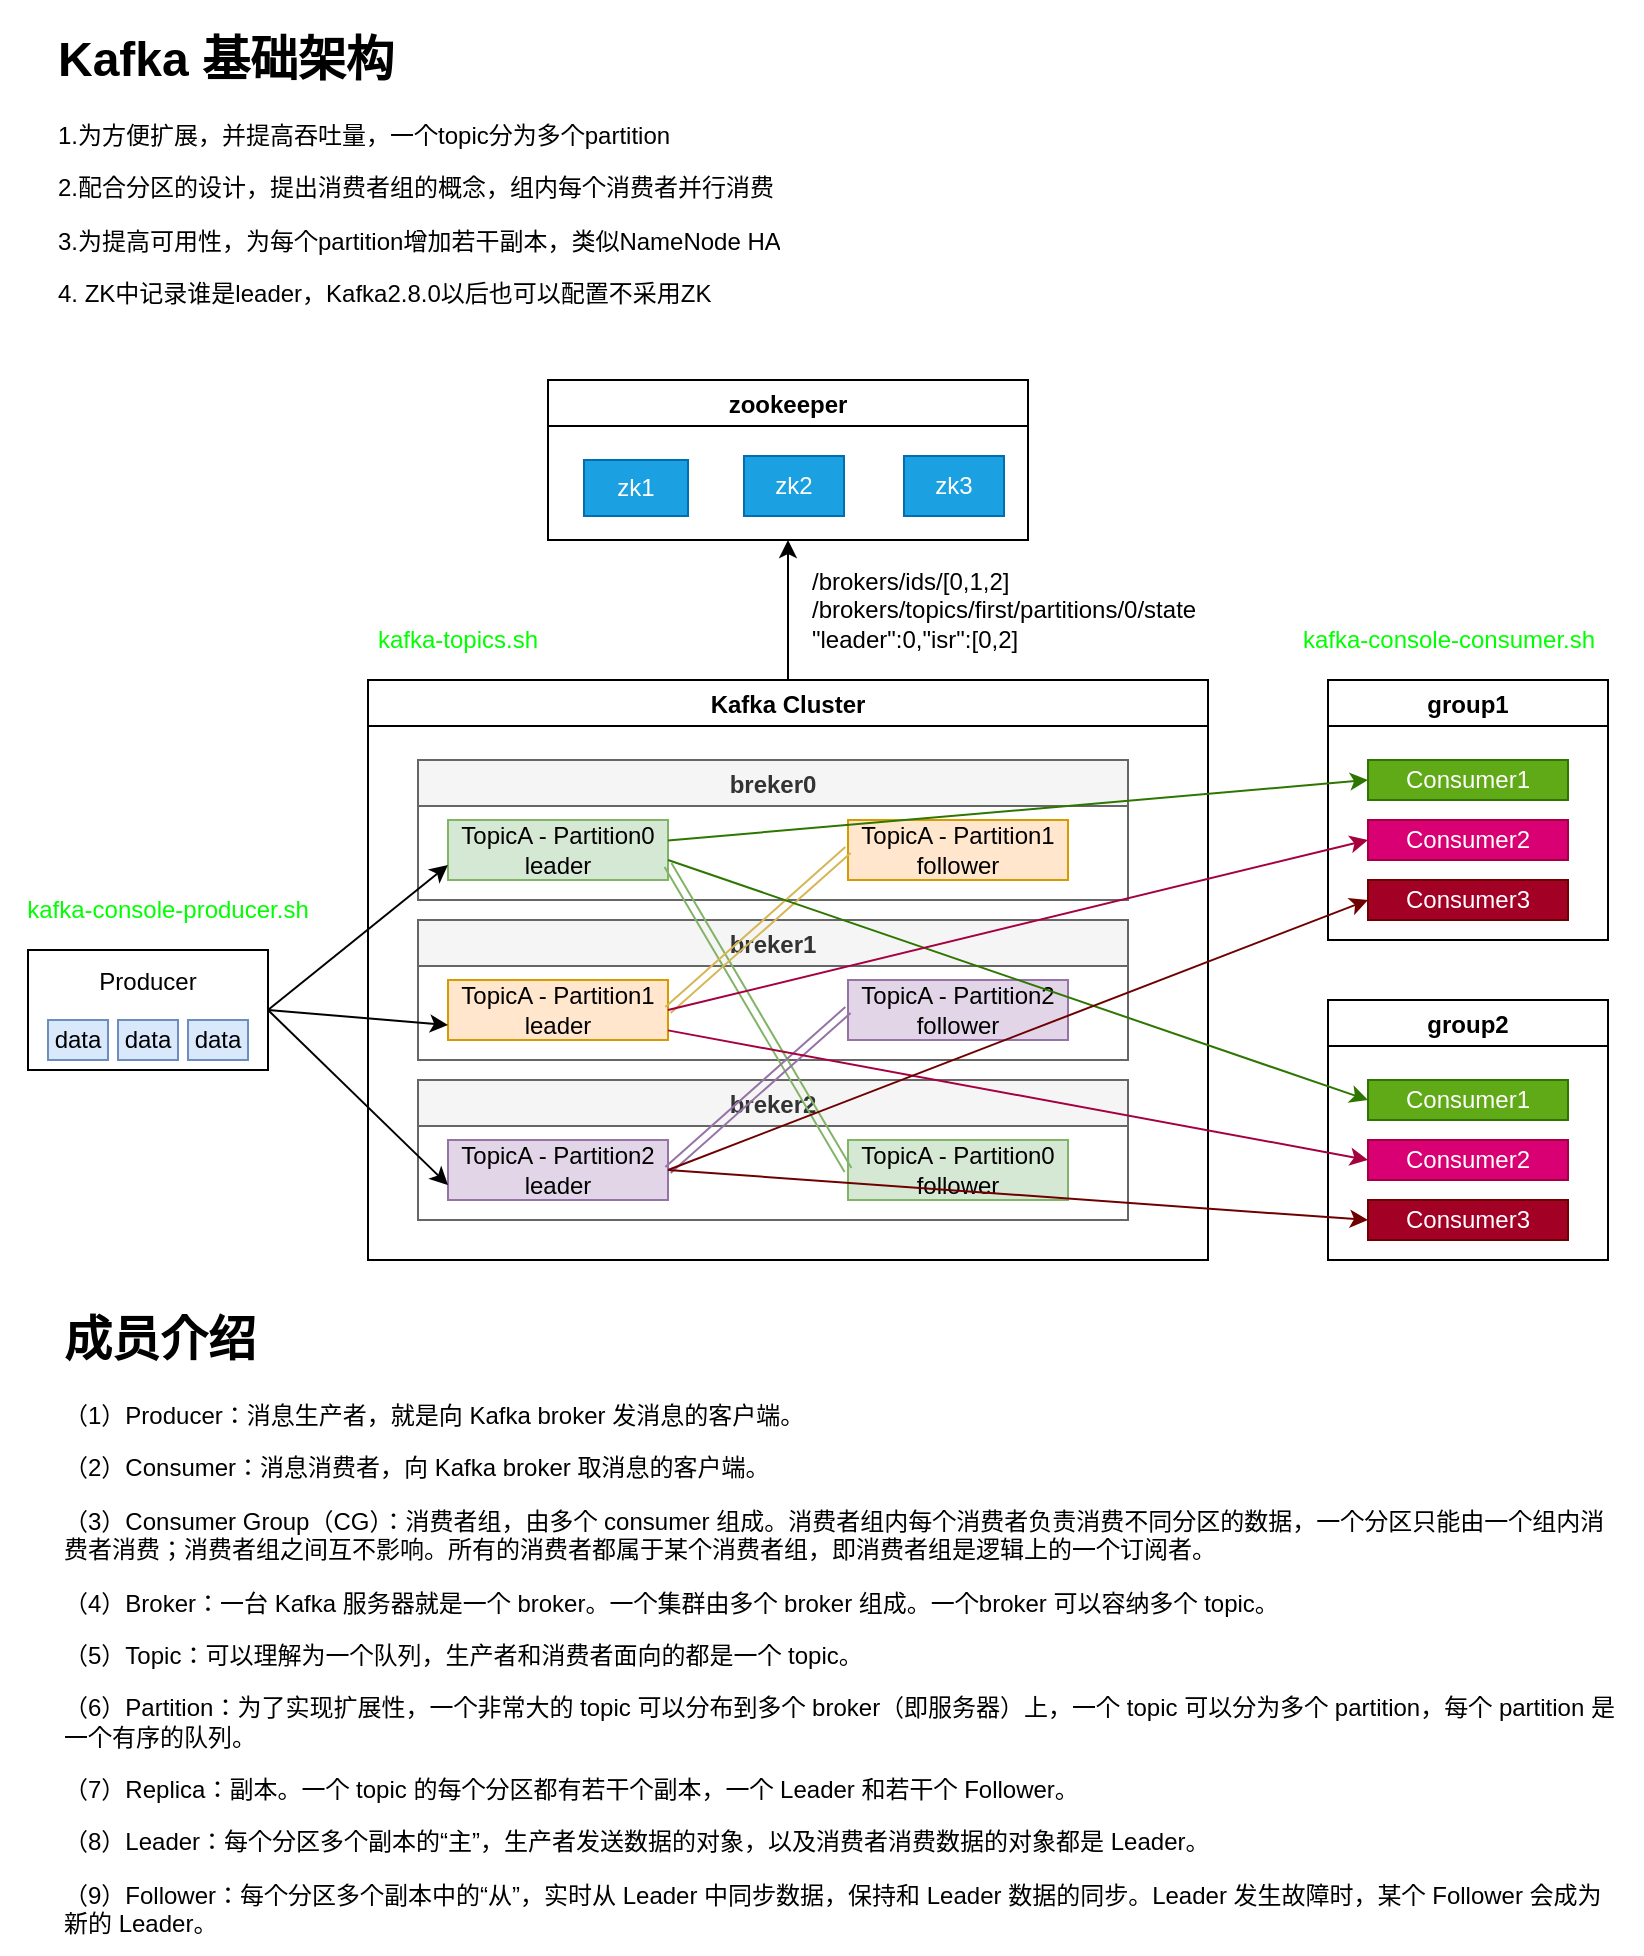 <mxfile version="18.1.3" type="github" pages="5">
  <diagram id="YVaQByqGfkareMAY_nM6" name="kafka基础架构">
    <mxGraphModel dx="1022" dy="468" grid="1" gridSize="10" guides="1" tooltips="1" connect="1" arrows="1" fold="1" page="1" pageScale="1" pageWidth="827" pageHeight="1169" math="0" shadow="0">
      <root>
        <mxCell id="0" />
        <mxCell id="1" parent="0" />
        <mxCell id="eSXZG_brT0zHeE_Tpon9-62" value="" style="rounded=0;orthogonalLoop=1;jettySize=auto;html=1;elbow=vertical;exitX=0.5;exitY=0;exitDx=0;exitDy=0;entryX=0.5;entryY=1;entryDx=0;entryDy=0;" parent="1" source="eSXZG_brT0zHeE_Tpon9-1" target="eSXZG_brT0zHeE_Tpon9-53" edge="1">
          <mxGeometry relative="1" as="geometry" />
        </mxCell>
        <mxCell id="eSXZG_brT0zHeE_Tpon9-1" value="Kafka Cluster" style="swimlane;" parent="1" vertex="1">
          <mxGeometry x="180" y="340" width="420" height="290" as="geometry">
            <mxRectangle x="220" y="90" width="110" height="23" as="alternateBounds" />
          </mxGeometry>
        </mxCell>
        <mxCell id="eSXZG_brT0zHeE_Tpon9-2" value="breker0" style="swimlane;fillColor=#f5f5f5;fontColor=#333333;strokeColor=#666666;" parent="eSXZG_brT0zHeE_Tpon9-1" vertex="1">
          <mxGeometry x="25" y="40" width="355" height="70" as="geometry" />
        </mxCell>
        <mxCell id="eSXZG_brT0zHeE_Tpon9-4" value="TopicA - Partition0&lt;br&gt;leader" style="rounded=0;whiteSpace=wrap;html=1;fillColor=#d5e8d4;strokeColor=#82b366;" parent="eSXZG_brT0zHeE_Tpon9-2" vertex="1">
          <mxGeometry x="15" y="30" width="110" height="30" as="geometry" />
        </mxCell>
        <mxCell id="eSXZG_brT0zHeE_Tpon9-5" value="TopicA - Partition1&lt;br&gt;follower" style="rounded=0;whiteSpace=wrap;html=1;fillColor=#ffe6cc;strokeColor=#d79b00;" parent="eSXZG_brT0zHeE_Tpon9-2" vertex="1">
          <mxGeometry x="215" y="30" width="110" height="30" as="geometry" />
        </mxCell>
        <mxCell id="eSXZG_brT0zHeE_Tpon9-6" value="breker1" style="swimlane;fillColor=#f5f5f5;fontColor=#333333;strokeColor=#666666;" parent="eSXZG_brT0zHeE_Tpon9-1" vertex="1">
          <mxGeometry x="25" y="120" width="355" height="70" as="geometry" />
        </mxCell>
        <mxCell id="eSXZG_brT0zHeE_Tpon9-7" value="TopicA - Partition1&lt;br&gt;leader" style="rounded=0;whiteSpace=wrap;html=1;fillColor=#ffe6cc;strokeColor=#d79b00;" parent="eSXZG_brT0zHeE_Tpon9-6" vertex="1">
          <mxGeometry x="15" y="30" width="110" height="30" as="geometry" />
        </mxCell>
        <mxCell id="eSXZG_brT0zHeE_Tpon9-8" value="TopicA - Partition2&lt;br&gt;follower" style="rounded=0;whiteSpace=wrap;html=1;fillColor=#e1d5e7;strokeColor=#9673a6;" parent="eSXZG_brT0zHeE_Tpon9-6" vertex="1">
          <mxGeometry x="215" y="30" width="110" height="30" as="geometry" />
        </mxCell>
        <mxCell id="eSXZG_brT0zHeE_Tpon9-9" value="breker2" style="swimlane;startSize=23;fillColor=#f5f5f5;fontColor=#333333;strokeColor=#666666;" parent="eSXZG_brT0zHeE_Tpon9-1" vertex="1">
          <mxGeometry x="25" y="200" width="355" height="70" as="geometry" />
        </mxCell>
        <mxCell id="eSXZG_brT0zHeE_Tpon9-10" value="TopicA - Partition2&lt;br&gt;leader" style="rounded=0;whiteSpace=wrap;html=1;fillColor=#e1d5e7;strokeColor=#9673a6;" parent="eSXZG_brT0zHeE_Tpon9-9" vertex="1">
          <mxGeometry x="15" y="30" width="110" height="30" as="geometry" />
        </mxCell>
        <mxCell id="eSXZG_brT0zHeE_Tpon9-11" value="TopicA - Partition0&lt;br&gt;follower" style="rounded=0;whiteSpace=wrap;html=1;fillColor=#d5e8d4;strokeColor=#82b366;" parent="eSXZG_brT0zHeE_Tpon9-9" vertex="1">
          <mxGeometry x="215" y="30" width="110" height="30" as="geometry" />
        </mxCell>
        <mxCell id="eSXZG_brT0zHeE_Tpon9-14" value="" style="endArrow=classic;html=1;rounded=0;exitX=1;exitY=0.75;exitDx=0;exitDy=0;entryX=0;entryY=0.5;entryDx=0;entryDy=0;fillColor=#d5e8d4;strokeColor=#82b366;shape=link;" parent="eSXZG_brT0zHeE_Tpon9-1" source="eSXZG_brT0zHeE_Tpon9-4" target="eSXZG_brT0zHeE_Tpon9-11" edge="1">
          <mxGeometry width="50" height="50" relative="1" as="geometry">
            <mxPoint x="160" y="160" as="sourcePoint" />
            <mxPoint x="210" y="110" as="targetPoint" />
          </mxGeometry>
        </mxCell>
        <mxCell id="eSXZG_brT0zHeE_Tpon9-16" value="" style="endArrow=classic;html=1;rounded=0;entryX=0;entryY=0.5;entryDx=0;entryDy=0;exitX=1;exitY=0.5;exitDx=0;exitDy=0;fillColor=#fff2cc;strokeColor=#d6b656;shape=link;" parent="eSXZG_brT0zHeE_Tpon9-1" source="eSXZG_brT0zHeE_Tpon9-7" target="eSXZG_brT0zHeE_Tpon9-5" edge="1">
          <mxGeometry width="50" height="50" relative="1" as="geometry">
            <mxPoint x="-100" y="230" as="sourcePoint" />
            <mxPoint x="-50" y="180" as="targetPoint" />
          </mxGeometry>
        </mxCell>
        <mxCell id="eSXZG_brT0zHeE_Tpon9-17" value="" style="endArrow=classic;html=1;rounded=0;exitX=1;exitY=0.5;exitDx=0;exitDy=0;entryX=0;entryY=0.5;entryDx=0;entryDy=0;fillColor=#e1d5e7;strokeColor=#9673a6;shape=link;" parent="eSXZG_brT0zHeE_Tpon9-1" source="eSXZG_brT0zHeE_Tpon9-10" target="eSXZG_brT0zHeE_Tpon9-8" edge="1">
          <mxGeometry width="50" height="50" relative="1" as="geometry">
            <mxPoint x="-80" y="270" as="sourcePoint" />
            <mxPoint x="-30" y="220" as="targetPoint" />
          </mxGeometry>
        </mxCell>
        <mxCell id="eSXZG_brT0zHeE_Tpon9-18" value="Producer&lt;br&gt;&lt;br&gt;&lt;br&gt;" style="rounded=0;whiteSpace=wrap;html=1;align=center;" parent="1" vertex="1">
          <mxGeometry x="10" y="475" width="120" height="60" as="geometry" />
        </mxCell>
        <mxCell id="eSXZG_brT0zHeE_Tpon9-19" value="data" style="rounded=0;whiteSpace=wrap;html=1;fillColor=#dae8fc;strokeColor=#6c8ebf;" parent="1" vertex="1">
          <mxGeometry x="20" y="510" width="30" height="20" as="geometry" />
        </mxCell>
        <mxCell id="eSXZG_brT0zHeE_Tpon9-20" value="data" style="rounded=0;whiteSpace=wrap;html=1;fillColor=#dae8fc;strokeColor=#6c8ebf;" parent="1" vertex="1">
          <mxGeometry x="55" y="510" width="30" height="20" as="geometry" />
        </mxCell>
        <mxCell id="eSXZG_brT0zHeE_Tpon9-21" value="data" style="rounded=0;whiteSpace=wrap;html=1;fillColor=#dae8fc;strokeColor=#6c8ebf;" parent="1" vertex="1">
          <mxGeometry x="90" y="510" width="30" height="20" as="geometry" />
        </mxCell>
        <mxCell id="eSXZG_brT0zHeE_Tpon9-22" value="" style="endArrow=classic;html=1;rounded=0;entryX=0;entryY=0.75;entryDx=0;entryDy=0;exitX=1;exitY=0.5;exitDx=0;exitDy=0;" parent="1" source="eSXZG_brT0zHeE_Tpon9-18" target="eSXZG_brT0zHeE_Tpon9-4" edge="1">
          <mxGeometry width="50" height="50" relative="1" as="geometry">
            <mxPoint x="50" y="660" as="sourcePoint" />
            <mxPoint x="100" y="610" as="targetPoint" />
          </mxGeometry>
        </mxCell>
        <mxCell id="eSXZG_brT0zHeE_Tpon9-23" value="" style="endArrow=classic;html=1;rounded=0;entryX=0;entryY=0.75;entryDx=0;entryDy=0;exitX=1;exitY=0.5;exitDx=0;exitDy=0;" parent="1" source="eSXZG_brT0zHeE_Tpon9-18" target="eSXZG_brT0zHeE_Tpon9-7" edge="1">
          <mxGeometry width="50" height="50" relative="1" as="geometry">
            <mxPoint y="680" as="sourcePoint" />
            <mxPoint x="50" y="630" as="targetPoint" />
          </mxGeometry>
        </mxCell>
        <mxCell id="eSXZG_brT0zHeE_Tpon9-24" value="" style="endArrow=classic;html=1;rounded=0;entryX=0;entryY=0.75;entryDx=0;entryDy=0;exitX=1;exitY=0.5;exitDx=0;exitDy=0;" parent="1" source="eSXZG_brT0zHeE_Tpon9-18" target="eSXZG_brT0zHeE_Tpon9-10" edge="1">
          <mxGeometry width="50" height="50" relative="1" as="geometry">
            <mxPoint x="130" y="550" as="sourcePoint" />
            <mxPoint x="80" y="610" as="targetPoint" />
          </mxGeometry>
        </mxCell>
        <mxCell id="eSXZG_brT0zHeE_Tpon9-30" value="group1" style="swimlane;fillColor=#FFFFFF;" parent="1" vertex="1">
          <mxGeometry x="660" y="340" width="140" height="130" as="geometry" />
        </mxCell>
        <mxCell id="eSXZG_brT0zHeE_Tpon9-31" value="Consumer1" style="rounded=0;whiteSpace=wrap;html=1;fillColor=#60a917;fontColor=#ffffff;strokeColor=#2D7600;" parent="eSXZG_brT0zHeE_Tpon9-30" vertex="1">
          <mxGeometry x="20" y="40" width="100" height="20" as="geometry" />
        </mxCell>
        <mxCell id="eSXZG_brT0zHeE_Tpon9-32" value="Consumer2" style="rounded=0;whiteSpace=wrap;html=1;fillColor=#d80073;fontColor=#ffffff;strokeColor=#A50040;" parent="eSXZG_brT0zHeE_Tpon9-30" vertex="1">
          <mxGeometry x="20" y="70" width="100" height="20" as="geometry" />
        </mxCell>
        <mxCell id="eSXZG_brT0zHeE_Tpon9-33" value="Consumer3" style="rounded=0;whiteSpace=wrap;html=1;fillColor=#a20025;fontColor=#ffffff;strokeColor=#6F0000;" parent="eSXZG_brT0zHeE_Tpon9-30" vertex="1">
          <mxGeometry x="20" y="100" width="100" height="20" as="geometry" />
        </mxCell>
        <mxCell id="eSXZG_brT0zHeE_Tpon9-38" value="group2" style="swimlane;fillColor=#FFFFFF;" parent="1" vertex="1">
          <mxGeometry x="660" y="500" width="140" height="130" as="geometry" />
        </mxCell>
        <mxCell id="eSXZG_brT0zHeE_Tpon9-39" value="Consumer1" style="rounded=0;whiteSpace=wrap;html=1;fillColor=#60a917;fontColor=#ffffff;strokeColor=#2D7600;" parent="eSXZG_brT0zHeE_Tpon9-38" vertex="1">
          <mxGeometry x="20" y="40" width="100" height="20" as="geometry" />
        </mxCell>
        <mxCell id="eSXZG_brT0zHeE_Tpon9-40" value="Consumer2" style="rounded=0;whiteSpace=wrap;html=1;fillColor=#d80073;fontColor=#ffffff;strokeColor=#A50040;" parent="eSXZG_brT0zHeE_Tpon9-38" vertex="1">
          <mxGeometry x="20" y="70" width="100" height="20" as="geometry" />
        </mxCell>
        <mxCell id="eSXZG_brT0zHeE_Tpon9-41" value="Consumer3" style="rounded=0;whiteSpace=wrap;html=1;fillColor=#a20025;fontColor=#ffffff;strokeColor=#6F0000;" parent="eSXZG_brT0zHeE_Tpon9-38" vertex="1">
          <mxGeometry x="20" y="100" width="100" height="20" as="geometry" />
        </mxCell>
        <mxCell id="eSXZG_brT0zHeE_Tpon9-49" value="" style="endArrow=classic;html=1;rounded=0;exitX=1;exitY=0.5;exitDx=0;exitDy=0;fillColor=#a20025;strokeColor=#6F0000;" parent="eSXZG_brT0zHeE_Tpon9-38" source="eSXZG_brT0zHeE_Tpon9-10" edge="1">
          <mxGeometry width="50" height="50" relative="1" as="geometry">
            <mxPoint x="-30" y="160" as="sourcePoint" />
            <mxPoint x="20" y="110" as="targetPoint" />
          </mxGeometry>
        </mxCell>
        <mxCell id="eSXZG_brT0zHeE_Tpon9-42" value="" style="edgeStyle=none;rounded=0;orthogonalLoop=1;jettySize=auto;html=1;entryX=0;entryY=0.5;entryDx=0;entryDy=0;fillColor=#60a917;strokeColor=#2D7600;" parent="1" source="eSXZG_brT0zHeE_Tpon9-4" target="eSXZG_brT0zHeE_Tpon9-31" edge="1">
          <mxGeometry relative="1" as="geometry" />
        </mxCell>
        <mxCell id="eSXZG_brT0zHeE_Tpon9-43" value="" style="edgeStyle=none;rounded=0;orthogonalLoop=1;jettySize=auto;html=1;entryX=0;entryY=0.5;entryDx=0;entryDy=0;fillColor=#60a917;strokeColor=#2D7600;" parent="1" target="eSXZG_brT0zHeE_Tpon9-39" edge="1">
          <mxGeometry relative="1" as="geometry">
            <mxPoint x="330" y="430" as="sourcePoint" />
          </mxGeometry>
        </mxCell>
        <mxCell id="eSXZG_brT0zHeE_Tpon9-46" value="" style="edgeStyle=none;rounded=0;orthogonalLoop=1;jettySize=auto;html=1;entryX=0;entryY=0.5;entryDx=0;entryDy=0;fillColor=#d80073;strokeColor=#A50040;" parent="1" target="eSXZG_brT0zHeE_Tpon9-32" edge="1">
          <mxGeometry relative="1" as="geometry">
            <mxPoint x="330" y="505" as="sourcePoint" />
          </mxGeometry>
        </mxCell>
        <mxCell id="eSXZG_brT0zHeE_Tpon9-47" value="" style="edgeStyle=none;rounded=0;orthogonalLoop=1;jettySize=auto;html=1;entryX=0;entryY=0.5;entryDx=0;entryDy=0;fillColor=#d80073;strokeColor=#A50040;" parent="1" source="eSXZG_brT0zHeE_Tpon9-7" target="eSXZG_brT0zHeE_Tpon9-40" edge="1">
          <mxGeometry relative="1" as="geometry" />
        </mxCell>
        <mxCell id="eSXZG_brT0zHeE_Tpon9-48" value="" style="edgeStyle=none;rounded=0;orthogonalLoop=1;jettySize=auto;html=1;entryX=0;entryY=0.5;entryDx=0;entryDy=0;exitX=1;exitY=0.5;exitDx=0;exitDy=0;fillColor=#a20025;strokeColor=#6F0000;" parent="1" source="eSXZG_brT0zHeE_Tpon9-10" target="eSXZG_brT0zHeE_Tpon9-33" edge="1">
          <mxGeometry relative="1" as="geometry" />
        </mxCell>
        <mxCell id="eSXZG_brT0zHeE_Tpon9-53" value="zookeeper" style="swimlane;fillColor=#FFFFFF;" parent="1" vertex="1">
          <mxGeometry x="270" y="190" width="240" height="80" as="geometry" />
        </mxCell>
        <mxCell id="eSXZG_brT0zHeE_Tpon9-54" value="zk1" style="rounded=0;whiteSpace=wrap;html=1;fillColor=#1ba1e2;fontColor=#ffffff;strokeColor=#006EAF;" parent="eSXZG_brT0zHeE_Tpon9-53" vertex="1">
          <mxGeometry x="18" y="40" width="52" height="28" as="geometry" />
        </mxCell>
        <mxCell id="eSXZG_brT0zHeE_Tpon9-59" value="zk2" style="rounded=0;whiteSpace=wrap;html=1;fillColor=#1ba1e2;fontColor=#ffffff;strokeColor=#006EAF;" parent="eSXZG_brT0zHeE_Tpon9-53" vertex="1">
          <mxGeometry x="98" y="38" width="50" height="30" as="geometry" />
        </mxCell>
        <mxCell id="eSXZG_brT0zHeE_Tpon9-60" value="zk3" style="rounded=0;whiteSpace=wrap;html=1;fillColor=#1ba1e2;fontColor=#ffffff;strokeColor=#006EAF;" parent="eSXZG_brT0zHeE_Tpon9-53" vertex="1">
          <mxGeometry x="178" y="38" width="50" height="30" as="geometry" />
        </mxCell>
        <mxCell id="eSXZG_brT0zHeE_Tpon9-63" value="/brokers/ids/[0,1,2]&lt;br&gt;/brokers/topics/first/partitions/0/state&lt;br&gt;&quot;leader&quot;:0,&quot;isr&quot;:[0,2]&amp;nbsp;" style="text;html=1;strokeColor=none;fillColor=none;align=left;verticalAlign=middle;whiteSpace=wrap;rounded=0;shadow=1;" parent="1" vertex="1">
          <mxGeometry x="400" y="290" width="60" height="30" as="geometry" />
        </mxCell>
        <mxCell id="eSXZG_brT0zHeE_Tpon9-64" value="&lt;h1&gt;Kafka 基础架构&lt;/h1&gt;&lt;p&gt;1.为方便扩展，并提高吞吐量，一个topic分为多个partition&lt;/p&gt;&lt;p&gt;2.配合分区的设计，提出消费者组的概念，组内每个消费者并行消费&lt;/p&gt;&lt;p&gt;3.为提高可用性，为每个partition增加若干副本，类似NameNode HA&lt;/p&gt;&lt;p&gt;4. ZK中记录谁是leader，Kafka2.8.0以后也可以配置不采用ZK&lt;/p&gt;" style="text;html=1;strokeColor=none;fillColor=none;spacing=5;spacingTop=-20;whiteSpace=wrap;overflow=hidden;rounded=0;shadow=1;" parent="1" vertex="1">
          <mxGeometry x="20" y="10" width="490" height="150" as="geometry" />
        </mxCell>
        <mxCell id="eSXZG_brT0zHeE_Tpon9-65" value="&lt;h1&gt;成员介绍&lt;/h1&gt;&lt;p&gt;（1）Producer：消息生产者，就是向 Kafka broker 发消息的客户端。&lt;/p&gt;&lt;p&gt;（2）Consumer：消息消费者，向 Kafka broker 取消息的客户端。&lt;/p&gt;&lt;p&gt;（3）Consumer Group（CG）：消费者组，由多个 consumer 组成。消费者组内每个消费者负责消费不同分区的数据，一个分区只能由一个组内消费者消费；消费者组之间互不影响。所有的消费者都属于某个消费者组，即消费者组是逻辑上的一个订阅者。&lt;/p&gt;&lt;p&gt;（4）Broker：一台 Kafka 服务器就是一个 broker。一个集群由多个 broker 组成。一个broker 可以容纳多个 topic。&lt;/p&gt;&lt;p&gt;（5）Topic：可以理解为一个队列，生产者和消费者面向的都是一个 topic。&lt;/p&gt;&lt;p&gt;（6）Partition：为了实现扩展性，一个非常大的 topic 可以分布到多个 broker（即服务器）上，一个 topic 可以分为多个 partition，每个 partition 是一个有序的队列。&lt;/p&gt;&lt;p&gt;（7）Replica：副本。一个 topic 的每个分区都有若干个副本，一个 Leader 和若干个 Follower。&lt;/p&gt;&lt;p&gt;（8）Leader：每个分区多个副本的“主”，生产者发送数据的对象，以及消费者消费数据的对象都是 Leader。&lt;/p&gt;&lt;p&gt;（9）Follower：每个分区多个副本中的“从”，实时从 Leader 中同步数据，保持和 Leader 数据的同步。Leader 发生故障时，某个 Follower 会成为新的 Leader。&lt;/p&gt;" style="text;html=1;strokeColor=none;fillColor=none;spacing=5;spacingTop=-20;whiteSpace=wrap;overflow=hidden;rounded=0;shadow=1;" parent="1" vertex="1">
          <mxGeometry x="23" y="650" width="788" height="320" as="geometry" />
        </mxCell>
        <mxCell id="eSXZG_brT0zHeE_Tpon9-68" value="&lt;font color=&quot;#00ff00&quot;&gt;kafka-console-producer.sh&lt;/font&gt;" style="text;html=1;strokeColor=none;fillColor=none;align=center;verticalAlign=middle;whiteSpace=wrap;rounded=0;shadow=1;" parent="1" vertex="1">
          <mxGeometry y="450" width="160" height="10" as="geometry" />
        </mxCell>
        <mxCell id="eSXZG_brT0zHeE_Tpon9-69" value="kafka-topics.sh" style="text;html=1;strokeColor=none;fillColor=none;align=center;verticalAlign=middle;whiteSpace=wrap;rounded=0;shadow=1;fontColor=#00FF00;" parent="1" vertex="1">
          <mxGeometry x="170" y="310" width="110" height="20" as="geometry" />
        </mxCell>
        <mxCell id="eSXZG_brT0zHeE_Tpon9-70" value="kafka-console-consumer.sh" style="text;html=1;align=center;verticalAlign=middle;resizable=0;points=[];autosize=1;strokeColor=none;fillColor=none;fontColor=#00FF00;" parent="1" vertex="1">
          <mxGeometry x="640" y="310" width="160" height="20" as="geometry" />
        </mxCell>
      </root>
    </mxGraphModel>
  </diagram>
  <diagram id="df3xZz75t7QaS7L6ZFp4" name="kafka生产者发送消息流程">
    <mxGraphModel dx="782" dy="468" grid="1" gridSize="10" guides="1" tooltips="1" connect="1" arrows="1" fold="1" page="1" pageScale="1" pageWidth="827" pageHeight="1169" math="0" shadow="0">
      <root>
        <mxCell id="0" />
        <mxCell id="1" parent="0" />
        <mxCell id="qqlyd_sDcNi6fESpQ9cy-36" value="" style="rounded=1;whiteSpace=wrap;html=1;shadow=0;dashed=1;" parent="1" vertex="1">
          <mxGeometry x="610" y="140" width="250" height="370" as="geometry" />
        </mxCell>
        <mxCell id="qqlyd_sDcNi6fESpQ9cy-2" value="" style="rounded=1;whiteSpace=wrap;html=1;shadow=0;dashed=1;" parent="1" vertex="1">
          <mxGeometry x="120" y="150" width="170" height="360" as="geometry" />
        </mxCell>
        <mxCell id="qqlyd_sDcNi6fESpQ9cy-12" value="&lt;p style=&quot;line-height: 0;&quot;&gt;&lt;br&gt;&lt;span style=&quot;color: rgb(0, 0, 0); font-family: Helvetica; font-size: 12px; font-style: normal; font-variant-ligatures: normal; font-variant-caps: normal; font-weight: 400; letter-spacing: normal; orphans: 2; text-align: center; text-indent: 0px; text-transform: none; widows: 2; word-spacing: 0px; -webkit-text-stroke-width: 0px; background-color: rgb(248, 249, 250); text-decoration-thickness: initial; text-decoration-style: initial; text-decoration-color: initial; float: none; display: inline !important;&quot;&gt;send(ProducerRecord)&lt;/span&gt;&lt;br&gt;&lt;br&gt;&lt;/p&gt;" style="edgeStyle=none;rounded=0;orthogonalLoop=1;jettySize=auto;html=1;elbow=vertical;entryX=0.5;entryY=0;entryDx=0;entryDy=0;" parent="1" source="qqlyd_sDcNi6fESpQ9cy-4" target="qqlyd_sDcNi6fESpQ9cy-9" edge="1">
          <mxGeometry relative="1" as="geometry" />
        </mxCell>
        <mxCell id="qqlyd_sDcNi6fESpQ9cy-4" value="Producer" style="rounded=0;whiteSpace=wrap;html=1;shadow=0;fillColor=#dae8fc;gradientColor=#7ea6e0;strokeColor=#6c8ebf;" parent="1" vertex="1">
          <mxGeometry x="145" y="200" width="125" height="40" as="geometry" />
        </mxCell>
        <mxCell id="qqlyd_sDcNi6fESpQ9cy-5" value="&lt;font color=&quot;#000000&quot;&gt;main线程&lt;/font&gt;" style="text;html=1;align=center;verticalAlign=middle;resizable=0;points=[];autosize=1;strokeColor=none;fillColor=none;" parent="1" vertex="1">
          <mxGeometry x="172.5" y="170" width="70" height="20" as="geometry" />
        </mxCell>
        <mxCell id="qqlyd_sDcNi6fESpQ9cy-13" value="" style="edgeStyle=none;rounded=0;orthogonalLoop=1;jettySize=auto;html=1;elbow=vertical;entryX=0.5;entryY=0;entryDx=0;entryDy=0;" parent="1" source="qqlyd_sDcNi6fESpQ9cy-9" target="qqlyd_sDcNi6fESpQ9cy-10" edge="1">
          <mxGeometry relative="1" as="geometry" />
        </mxCell>
        <mxCell id="qqlyd_sDcNi6fESpQ9cy-9" value="Interceptors&lt;br/&gt;拦截器" style="rounded=0;whiteSpace=wrap;html=1;shadow=0;fillColor=#dae8fc;gradientColor=#7ea6e0;strokeColor=#6c8ebf;" parent="1" vertex="1">
          <mxGeometry x="145" y="290" width="125" height="40" as="geometry" />
        </mxCell>
        <mxCell id="qqlyd_sDcNi6fESpQ9cy-14" value="" style="edgeStyle=none;rounded=0;orthogonalLoop=1;jettySize=auto;html=1;elbow=vertical;" parent="1" source="qqlyd_sDcNi6fESpQ9cy-10" target="qqlyd_sDcNi6fESpQ9cy-11" edge="1">
          <mxGeometry relative="1" as="geometry" />
        </mxCell>
        <mxCell id="qqlyd_sDcNi6fESpQ9cy-10" value="Serializer&lt;br/&gt;序列化器" style="rounded=0;whiteSpace=wrap;html=1;shadow=0;fillColor=#dae8fc;gradientColor=#7ea6e0;strokeColor=#6c8ebf;" parent="1" vertex="1">
          <mxGeometry x="145" y="360" width="125" height="40" as="geometry" />
        </mxCell>
        <mxCell id="qqlyd_sDcNi6fESpQ9cy-11" value="Partitioner&lt;br/&gt;分区器" style="rounded=0;whiteSpace=wrap;html=1;shadow=0;fillColor=#dae8fc;gradientColor=#7ea6e0;strokeColor=#6c8ebf;" parent="1" vertex="1">
          <mxGeometry x="145" y="430" width="125" height="40" as="geometry" />
        </mxCell>
        <mxCell id="AyJzPBdYYBOKj8tQYdqn-1" value="" style="edgeStyle=orthogonalEdgeStyle;rounded=0;orthogonalLoop=1;jettySize=auto;html=1;entryX=0;entryY=0.5;entryDx=0;entryDy=0;exitX=1.007;exitY=0.313;exitDx=0;exitDy=0;exitPerimeter=0;fillColor=#0050ef;strokeColor=#001DBC;" edge="1" parent="1" source="qqlyd_sDcNi6fESpQ9cy-17" target="qqlyd_sDcNi6fESpQ9cy-37">
          <mxGeometry relative="1" as="geometry">
            <Array as="points">
              <mxPoint x="620" y="263" />
              <mxPoint x="620" y="179" />
            </Array>
          </mxGeometry>
        </mxCell>
        <mxCell id="qqlyd_sDcNi6fESpQ9cy-17" value="" style="rounded=1;whiteSpace=wrap;html=1;shadow=0;dashed=1;fillColor=#eeeeee;strokeColor=#36393d;" parent="1" vertex="1">
          <mxGeometry x="360" y="150" width="200" height="360" as="geometry" />
        </mxCell>
        <mxCell id="qqlyd_sDcNi6fESpQ9cy-18" value="DQuene" style="shape=cylinder3;whiteSpace=wrap;html=1;boundedLbl=1;backgroundOutline=1;size=15;shadow=0;direction=north;align=left;fillColor=#ffcd28;gradientColor=#ffa500;strokeColor=#d79b00;" parent="1" vertex="1">
          <mxGeometry x="400" y="240" width="120" height="50" as="geometry" />
        </mxCell>
        <mxCell id="qqlyd_sDcNi6fESpQ9cy-19" value="DQuene" style="shape=cylinder3;whiteSpace=wrap;html=1;boundedLbl=1;backgroundOutline=1;size=15;shadow=0;direction=north;align=left;fillColor=#ffcd28;gradientColor=#ffa500;strokeColor=#d79b00;" parent="1" vertex="1">
          <mxGeometry x="400" y="330" width="120" height="50" as="geometry" />
        </mxCell>
        <mxCell id="qqlyd_sDcNi6fESpQ9cy-20" value="DQuene" style="shape=cylinder3;whiteSpace=wrap;html=1;boundedLbl=1;backgroundOutline=1;size=15;shadow=0;direction=north;align=left;fillColor=#ffcd28;gradientColor=#ffa500;strokeColor=#d79b00;" parent="1" vertex="1">
          <mxGeometry x="400" y="410" width="120" height="50" as="geometry" />
        </mxCell>
        <mxCell id="qqlyd_sDcNi6fESpQ9cy-21" value="data" style="rounded=0;whiteSpace=wrap;html=1;shadow=0;dashed=1;fillColor=#fff2cc;gradientColor=#ffd966;strokeColor=#d6b656;" parent="1" vertex="1">
          <mxGeometry x="250" y="70" width="30" height="40" as="geometry" />
        </mxCell>
        <mxCell id="qqlyd_sDcNi6fESpQ9cy-22" value="data" style="rounded=0;whiteSpace=wrap;html=1;shadow=0;dashed=1;fillColor=#fff2cc;gradientColor=#ffd966;strokeColor=#d6b656;" parent="1" vertex="1">
          <mxGeometry x="130" y="70" width="30" height="40" as="geometry" />
        </mxCell>
        <mxCell id="qqlyd_sDcNi6fESpQ9cy-23" value="data" style="rounded=0;whiteSpace=wrap;html=1;shadow=0;dashed=1;fillColor=#fff2cc;gradientColor=#ffd966;strokeColor=#d6b656;" parent="1" vertex="1">
          <mxGeometry x="172.5" y="70" width="30" height="40" as="geometry" />
        </mxCell>
        <mxCell id="qqlyd_sDcNi6fESpQ9cy-24" value="data" style="rounded=0;whiteSpace=wrap;html=1;shadow=0;dashed=1;fillColor=#fff2cc;gradientColor=#ffd966;strokeColor=#d6b656;" parent="1" vertex="1">
          <mxGeometry x="212.5" y="70" width="30" height="40" as="geometry" />
        </mxCell>
        <mxCell id="qqlyd_sDcNi6fESpQ9cy-25" style="edgeStyle=none;rounded=0;orthogonalLoop=1;jettySize=auto;html=1;exitX=0;exitY=0.25;exitDx=0;exitDy=0;elbow=vertical;fillColor=#fff2cc;gradientColor=#ffd966;strokeColor=#d6b656;" parent="1" source="qqlyd_sDcNi6fESpQ9cy-23" target="qqlyd_sDcNi6fESpQ9cy-23" edge="1">
          <mxGeometry relative="1" as="geometry" />
        </mxCell>
        <mxCell id="qqlyd_sDcNi6fESpQ9cy-26" value="data" style="rounded=0;whiteSpace=wrap;html=1;shadow=0;fillColor=#fff2cc;gradientColor=#ffd966;strokeColor=#d6b656;" parent="1" vertex="1">
          <mxGeometry x="480" y="335" width="30" height="40" as="geometry" />
        </mxCell>
        <mxCell id="qqlyd_sDcNi6fESpQ9cy-27" value="data" style="rounded=0;whiteSpace=wrap;html=1;shadow=0;fillColor=#fff2cc;gradientColor=#ffd966;strokeColor=#d6b656;" parent="1" vertex="1">
          <mxGeometry x="480" y="245" width="30" height="40" as="geometry" />
        </mxCell>
        <mxCell id="qqlyd_sDcNi6fESpQ9cy-28" value="data" style="rounded=0;whiteSpace=wrap;html=1;shadow=0;fillColor=#fff2cc;gradientColor=#ffd966;strokeColor=#d6b656;" parent="1" vertex="1">
          <mxGeometry x="480" y="415" width="30" height="40" as="geometry" />
        </mxCell>
        <mxCell id="qqlyd_sDcNi6fESpQ9cy-29" value="RecordAccumulator&lt;br/&gt;（默认32m）" style="text;html=1;align=center;verticalAlign=middle;resizable=0;points=[];autosize=1;strokeColor=none;fillColor=none;" parent="1" vertex="1">
          <mxGeometry x="400" y="160" width="120" height="30" as="geometry" />
        </mxCell>
        <mxCell id="qqlyd_sDcNi6fESpQ9cy-30" value="ProducerBatch&lt;br/&gt;（默认16k）&lt;br/&gt;" style="text;html=1;align=center;verticalAlign=middle;resizable=0;points=[];autosize=1;strokeColor=none;fillColor=none;" parent="1" vertex="1">
          <mxGeometry x="414" y="200" width="90" height="30" as="geometry" />
        </mxCell>
        <mxCell id="qqlyd_sDcNi6fESpQ9cy-31" value="" style="edgeStyle=none;rounded=0;orthogonalLoop=1;jettySize=auto;html=1;elbow=vertical;exitX=1;exitY=0.5;exitDx=0;exitDy=0;entryX=0.5;entryY=0;entryDx=0;entryDy=0;entryPerimeter=0;" parent="1" source="qqlyd_sDcNi6fESpQ9cy-11" target="qqlyd_sDcNi6fESpQ9cy-18" edge="1">
          <mxGeometry relative="1" as="geometry" />
        </mxCell>
        <mxCell id="qqlyd_sDcNi6fESpQ9cy-32" value="" style="endArrow=classic;html=1;rounded=0;elbow=vertical;exitX=1;exitY=0.5;exitDx=0;exitDy=0;entryX=0.5;entryY=0;entryDx=0;entryDy=0;entryPerimeter=0;" parent="1" source="qqlyd_sDcNi6fESpQ9cy-11" target="qqlyd_sDcNi6fESpQ9cy-19" edge="1">
          <mxGeometry width="50" height="50" relative="1" as="geometry">
            <mxPoint x="320" y="540" as="sourcePoint" />
            <mxPoint x="370" y="490" as="targetPoint" />
          </mxGeometry>
        </mxCell>
        <mxCell id="qqlyd_sDcNi6fESpQ9cy-33" value="" style="endArrow=classic;html=1;rounded=0;elbow=vertical;exitX=1;exitY=0.5;exitDx=0;exitDy=0;entryX=0.5;entryY=0;entryDx=0;entryDy=0;entryPerimeter=0;" parent="1" source="qqlyd_sDcNi6fESpQ9cy-11" target="qqlyd_sDcNi6fESpQ9cy-20" edge="1">
          <mxGeometry width="50" height="50" relative="1" as="geometry">
            <mxPoint x="360" y="480" as="sourcePoint" />
            <mxPoint x="340" y="460" as="targetPoint" />
          </mxGeometry>
        </mxCell>
        <mxCell id="qqlyd_sDcNi6fESpQ9cy-34" value="外部数据" style="text;html=1;strokeColor=none;fillColor=none;align=center;verticalAlign=middle;whiteSpace=wrap;rounded=0;shadow=0;dashed=1;" parent="1" vertex="1">
          <mxGeometry x="290" y="75" width="60" height="30" as="geometry" />
        </mxCell>
        <mxCell id="qqlyd_sDcNi6fESpQ9cy-35" value="Kafka Producer 生产者" style="text;html=1;align=center;verticalAlign=middle;resizable=0;points=[];autosize=1;strokeColor=none;fillColor=none;" parent="1" vertex="1">
          <mxGeometry x="137.5" y="120" width="140" height="20" as="geometry" />
        </mxCell>
        <mxCell id="AyJzPBdYYBOKj8tQYdqn-2" style="rounded=0;orthogonalLoop=1;jettySize=auto;html=1;entryX=0.5;entryY=0;entryDx=0;entryDy=0;fillColor=#0050ef;strokeColor=#001DBC;exitX=0.5;exitY=1;exitDx=0;exitDy=0;" edge="1" parent="1" source="qqlyd_sDcNi6fESpQ9cy-37" target="qqlyd_sDcNi6fESpQ9cy-40">
          <mxGeometry relative="1" as="geometry">
            <mxPoint x="740" y="220" as="sourcePoint" />
          </mxGeometry>
        </mxCell>
        <mxCell id="AyJzPBdYYBOKj8tQYdqn-7" style="edgeStyle=orthogonalEdgeStyle;rounded=0;orthogonalLoop=1;jettySize=auto;html=1;exitX=0.5;exitY=1;exitDx=0;exitDy=0;entryX=0;entryY=0.5;entryDx=0;entryDy=0;fillColor=#0050ef;strokeColor=#001DBC;" edge="1" parent="1" source="qqlyd_sDcNi6fESpQ9cy-37" target="AyJzPBdYYBOKj8tQYdqn-4">
          <mxGeometry relative="1" as="geometry">
            <Array as="points">
              <mxPoint x="745" y="230" />
              <mxPoint x="630" y="230" />
              <mxPoint x="630" y="473" />
            </Array>
          </mxGeometry>
        </mxCell>
        <mxCell id="qqlyd_sDcNi6fESpQ9cy-37" value="Sender&lt;br/&gt;(读取数据)" style="rounded=1;whiteSpace=wrap;html=1;shadow=0;fillColor=#fa6800;fontColor=#000000;strokeColor=#C73500;" parent="1" vertex="1">
          <mxGeometry x="701" y="165" width="97.5" height="27" as="geometry" />
        </mxCell>
        <mxCell id="qqlyd_sDcNi6fESpQ9cy-38" value="sender线程" style="text;html=1;align=center;verticalAlign=middle;resizable=0;points=[];autosize=1;strokeColor=none;fillColor=none;" parent="1" vertex="1">
          <mxGeometry x="700" y="145" width="80" height="20" as="geometry" />
        </mxCell>
        <mxCell id="AyJzPBdYYBOKj8tQYdqn-17" style="edgeStyle=orthogonalEdgeStyle;rounded=0;orthogonalLoop=1;jettySize=auto;html=1;entryX=0;entryY=0.25;entryDx=0;entryDy=0;fillColor=#fa6800;strokeColor=#C73500;" edge="1" parent="1" target="AyJzPBdYYBOKj8tQYdqn-4">
          <mxGeometry relative="1" as="geometry">
            <mxPoint x="737" y="380" as="sourcePoint" />
            <Array as="points">
              <mxPoint x="737" y="400" />
              <mxPoint x="660" y="400" />
              <mxPoint x="660" y="466" />
            </Array>
          </mxGeometry>
        </mxCell>
        <mxCell id="AyJzPBdYYBOKj8tQYdqn-25" style="edgeStyle=orthogonalEdgeStyle;rounded=0;orthogonalLoop=1;jettySize=auto;html=1;entryX=1.007;entryY=0.522;entryDx=0;entryDy=0;entryPerimeter=0;fillColor=#f0a30a;strokeColor=#BD7000;exitX=0.325;exitY=0.017;exitDx=0;exitDy=0;exitPerimeter=0;" edge="1" parent="1" source="qqlyd_sDcNi6fESpQ9cy-52" target="qqlyd_sDcNi6fESpQ9cy-17">
          <mxGeometry relative="1" as="geometry">
            <mxPoint x="570" y="300" as="sourcePoint" />
            <Array as="points">
              <mxPoint x="650" y="356" />
              <mxPoint x="650" y="338" />
            </Array>
          </mxGeometry>
        </mxCell>
        <mxCell id="AyJzPBdYYBOKj8tQYdqn-26" value="清理" style="edgeLabel;html=1;align=center;verticalAlign=middle;resizable=0;points=[];" vertex="1" connectable="0" parent="AyJzPBdYYBOKj8tQYdqn-25">
          <mxGeometry x="0.431" y="2" relative="1" as="geometry">
            <mxPoint as="offset" />
          </mxGeometry>
        </mxCell>
        <mxCell id="qqlyd_sDcNi6fESpQ9cy-40" value="NetworkClient" style="swimlane;shadow=0;" parent="1" vertex="1">
          <mxGeometry x="650" y="243" width="200" height="137" as="geometry" />
        </mxCell>
        <mxCell id="qqlyd_sDcNi6fESpQ9cy-41" value="Request1" style="rounded=1;whiteSpace=wrap;html=1;shadow=0;" parent="qqlyd_sDcNi6fESpQ9cy-40" vertex="1">
          <mxGeometry x="125" y="33" width="70" height="25" as="geometry" />
        </mxCell>
        <mxCell id="qqlyd_sDcNi6fESpQ9cy-46" value="InFlightRequests，默认每个&lt;br/&gt;broker节点最多缓存5个请求" style="text;html=1;align=center;verticalAlign=middle;resizable=0;points=[];autosize=1;strokeColor=none;fillColor=none;" parent="qqlyd_sDcNi6fESpQ9cy-40" vertex="1">
          <mxGeometry x="15" y="64" width="170" height="30" as="geometry" />
        </mxCell>
        <mxCell id="qqlyd_sDcNi6fESpQ9cy-47" value="" style="shape=waypoint;sketch=0;size=6;pointerEvents=1;points=[];fillColor=none;resizable=0;rotatable=0;perimeter=centerPerimeter;snapToPoint=1;shadow=0;" parent="qqlyd_sDcNi6fESpQ9cy-40" vertex="1">
          <mxGeometry x="15" y="25.5" width="40" height="40" as="geometry" />
        </mxCell>
        <mxCell id="qqlyd_sDcNi6fESpQ9cy-49" value="" style="shape=waypoint;sketch=0;size=6;pointerEvents=1;points=[];fillColor=none;resizable=0;rotatable=0;perimeter=centerPerimeter;snapToPoint=1;shadow=0;" parent="qqlyd_sDcNi6fESpQ9cy-40" vertex="1">
          <mxGeometry x="2" y="25.5" width="40" height="40" as="geometry" />
        </mxCell>
        <mxCell id="qqlyd_sDcNi6fESpQ9cy-48" value="" style="shape=waypoint;sketch=0;size=6;pointerEvents=1;points=[];fillColor=none;resizable=0;rotatable=0;perimeter=centerPerimeter;snapToPoint=1;shadow=0;" parent="qqlyd_sDcNi6fESpQ9cy-40" vertex="1">
          <mxGeometry x="-11" y="25.5" width="40" height="40" as="geometry" />
        </mxCell>
        <mxCell id="qqlyd_sDcNi6fESpQ9cy-50" value="" style="shape=waypoint;sketch=0;size=6;pointerEvents=1;points=[];fillColor=none;resizable=0;rotatable=0;perimeter=centerPerimeter;snapToPoint=1;shadow=0;" parent="qqlyd_sDcNi6fESpQ9cy-40" vertex="1">
          <mxGeometry x="15" y="93" width="40" height="40" as="geometry" />
        </mxCell>
        <mxCell id="qqlyd_sDcNi6fESpQ9cy-51" value="" style="shape=waypoint;sketch=0;size=6;pointerEvents=1;points=[];fillColor=none;resizable=0;rotatable=0;perimeter=centerPerimeter;snapToPoint=1;shadow=0;" parent="qqlyd_sDcNi6fESpQ9cy-40" vertex="1">
          <mxGeometry x="2" y="93" width="40" height="40" as="geometry" />
        </mxCell>
        <mxCell id="qqlyd_sDcNi6fESpQ9cy-52" value="" style="shape=waypoint;sketch=0;size=6;pointerEvents=1;points=[];fillColor=none;resizable=0;rotatable=0;perimeter=centerPerimeter;snapToPoint=1;shadow=0;" parent="qqlyd_sDcNi6fESpQ9cy-40" vertex="1">
          <mxGeometry x="-11" y="93" width="40" height="40" as="geometry" />
        </mxCell>
        <mxCell id="qqlyd_sDcNi6fESpQ9cy-42" value="Request2" style="rounded=1;whiteSpace=wrap;html=1;shadow=0;" parent="1" vertex="1">
          <mxGeometry x="690" y="341" width="70" height="25" as="geometry" />
        </mxCell>
        <mxCell id="qqlyd_sDcNi6fESpQ9cy-43" value="Request2" style="rounded=1;whiteSpace=wrap;html=1;shadow=0;" parent="1" vertex="1">
          <mxGeometry x="690" y="276" width="70" height="25" as="geometry" />
        </mxCell>
        <mxCell id="qqlyd_sDcNi6fESpQ9cy-44" value="Request1" style="rounded=1;whiteSpace=wrap;html=1;shadow=0;" parent="1" vertex="1">
          <mxGeometry x="770" y="341" width="70" height="25" as="geometry" />
        </mxCell>
        <mxCell id="qqlyd_sDcNi6fESpQ9cy-45" style="edgeStyle=none;rounded=0;orthogonalLoop=1;jettySize=auto;html=1;exitX=0.5;exitY=1;exitDx=0;exitDy=0;elbow=vertical;" parent="1" source="qqlyd_sDcNi6fESpQ9cy-42" target="qqlyd_sDcNi6fESpQ9cy-42" edge="1">
          <mxGeometry relative="1" as="geometry" />
        </mxCell>
        <mxCell id="AyJzPBdYYBOKj8tQYdqn-14" style="edgeStyle=orthogonalEdgeStyle;rounded=0;orthogonalLoop=1;jettySize=auto;html=1;exitX=1;exitY=0.5;exitDx=0;exitDy=0;entryX=0;entryY=0.5;entryDx=0;entryDy=0;fillColor=#fa6800;strokeColor=#C73500;" edge="1" parent="1" source="qqlyd_sDcNi6fESpQ9cy-54" target="qqlyd_sDcNi6fESpQ9cy-55">
          <mxGeometry relative="1" as="geometry" />
        </mxCell>
        <mxCell id="AyJzPBdYYBOKj8tQYdqn-16" style="edgeStyle=orthogonalEdgeStyle;rounded=0;orthogonalLoop=1;jettySize=auto;html=1;exitX=0.5;exitY=0;exitDx=0;exitDy=0;fillColor=#fa6800;strokeColor=#C73500;" edge="1" parent="1" source="qqlyd_sDcNi6fESpQ9cy-54">
          <mxGeometry relative="1" as="geometry">
            <mxPoint x="737" y="380" as="targetPoint" />
          </mxGeometry>
        </mxCell>
        <mxCell id="qqlyd_sDcNi6fESpQ9cy-54" value="成功?" style="rhombus;whiteSpace=wrap;html=1;rounded=0;sketch=0;fillColor=#1ba1e2;fontColor=#ffffff;strokeColor=#006EAF;" parent="1" vertex="1">
          <mxGeometry x="697" y="410" width="80" height="30" as="geometry" />
        </mxCell>
        <mxCell id="AyJzPBdYYBOKj8tQYdqn-15" style="edgeStyle=orthogonalEdgeStyle;rounded=0;orthogonalLoop=1;jettySize=auto;html=1;exitX=1;exitY=0.5;exitDx=0;exitDy=0;entryX=1;entryY=0.5;entryDx=0;entryDy=0;fillColor=#fa6800;strokeColor=#C73500;" edge="1" parent="1" source="qqlyd_sDcNi6fESpQ9cy-55" target="qqlyd_sDcNi6fESpQ9cy-40">
          <mxGeometry relative="1" as="geometry">
            <Array as="points">
              <mxPoint x="910" y="425" />
              <mxPoint x="910" y="312" />
            </Array>
          </mxGeometry>
        </mxCell>
        <mxCell id="qqlyd_sDcNi6fESpQ9cy-55" value="重试?" style="rhombus;whiteSpace=wrap;html=1;rounded=0;sketch=0;fillColor=#1ba1e2;fontColor=#ffffff;strokeColor=#006EAF;" parent="1" vertex="1">
          <mxGeometry x="802" y="410" width="83" height="30" as="geometry" />
        </mxCell>
        <mxCell id="AyJzPBdYYBOKj8tQYdqn-11" style="edgeStyle=orthogonalEdgeStyle;rounded=0;orthogonalLoop=1;jettySize=auto;html=1;exitX=0.5;exitY=1;exitDx=0;exitDy=0;entryX=0.5;entryY=1;entryDx=0;entryDy=0;fillColor=#f0a30a;strokeColor=#BD7000;" edge="1" parent="1" source="qqlyd_sDcNi6fESpQ9cy-56" target="AyJzPBdYYBOKj8tQYdqn-4">
          <mxGeometry relative="1" as="geometry" />
        </mxCell>
        <mxCell id="AyJzPBdYYBOKj8tQYdqn-12" value="acks" style="edgeLabel;html=1;align=center;verticalAlign=middle;resizable=0;points=[];" vertex="1" connectable="0" parent="AyJzPBdYYBOKj8tQYdqn-11">
          <mxGeometry x="-0.269" y="2" relative="1" as="geometry">
            <mxPoint x="1" y="-2" as="offset" />
          </mxGeometry>
        </mxCell>
        <mxCell id="qqlyd_sDcNi6fESpQ9cy-56" value="" style="rounded=1;whiteSpace=wrap;html=1;shadow=0;dashed=1;fillColor=#eeeeee;strokeColor=#36393d;" parent="1" vertex="1">
          <mxGeometry x="940" y="150" width="270" height="300" as="geometry" />
        </mxCell>
        <mxCell id="qqlyd_sDcNi6fESpQ9cy-58" value="Broker1" style="swimlane;rounded=0;sketch=0;fillColor=#ffcc99;strokeColor=#36393d;" parent="1" vertex="1">
          <mxGeometry x="951" y="210" width="95" height="210" as="geometry" />
        </mxCell>
        <mxCell id="qqlyd_sDcNi6fESpQ9cy-59" value="&lt;span style=&quot;&quot;&gt;Partition1&lt;br&gt;leader&lt;br&gt;&lt;/span&gt;" style="rounded=1;whiteSpace=wrap;html=1;sketch=0;fillColor=#e1d5e7;strokeColor=#9673a6;" parent="qqlyd_sDcNi6fESpQ9cy-58" vertex="1">
          <mxGeometry x="15" y="41" width="65" height="39" as="geometry" />
        </mxCell>
        <mxCell id="Yryvw2550VA6lQVOwHBo-3" value="Broker2" style="swimlane;rounded=0;sketch=0;fillColor=#ffcc99;strokeColor=#36393d;" parent="1" vertex="1">
          <mxGeometry x="1099" y="210" width="100" height="210" as="geometry" />
        </mxCell>
        <mxCell id="Yryvw2550VA6lQVOwHBo-4" value="&lt;span style=&quot;&quot;&gt;Partition1&lt;br&gt;follower&lt;br&gt;&lt;/span&gt;" style="rounded=1;whiteSpace=wrap;html=1;sketch=0;fillColor=#e1d5e7;strokeColor=#9673a6;" parent="Yryvw2550VA6lQVOwHBo-3" vertex="1">
          <mxGeometry x="15" y="41" width="65" height="39" as="geometry" />
        </mxCell>
        <mxCell id="Yryvw2550VA6lQVOwHBo-7" value="" style="edgeStyle=orthogonalEdgeStyle;curved=0;rounded=1;sketch=0;orthogonalLoop=1;jettySize=auto;html=1;entryX=0;entryY=0.5;entryDx=0;entryDy=0;" parent="1" source="qqlyd_sDcNi6fESpQ9cy-59" target="Yryvw2550VA6lQVOwHBo-4" edge="1">
          <mxGeometry relative="1" as="geometry" />
        </mxCell>
        <mxCell id="AyJzPBdYYBOKj8tQYdqn-30" value="数据同步" style="edgeLabel;html=1;align=center;verticalAlign=middle;resizable=0;points=[];" vertex="1" connectable="0" parent="Yryvw2550VA6lQVOwHBo-7">
          <mxGeometry x="-0.231" y="-2" relative="1" as="geometry">
            <mxPoint x="12" as="offset" />
          </mxGeometry>
        </mxCell>
        <mxCell id="Yryvw2550VA6lQVOwHBo-17" value="&lt;b&gt;Kafka集群&lt;/b&gt;" style="text;html=1;align=center;verticalAlign=middle;resizable=0;points=[];autosize=1;strokeColor=none;fillColor=none;" parent="1" vertex="1">
          <mxGeometry x="1000" y="165" width="70" height="20" as="geometry" />
        </mxCell>
        <mxCell id="Yryvw2550VA6lQVOwHBo-1" value="&lt;span style=&quot;&quot;&gt;Partition2&lt;br&gt;follower&lt;br&gt;&lt;/span&gt;" style="rounded=1;whiteSpace=wrap;html=1;sketch=0;fillColor=#e1d5e7;strokeColor=#9673a6;" parent="1" vertex="1">
          <mxGeometry x="966" y="306" width="70" height="34" as="geometry" />
        </mxCell>
        <mxCell id="Yryvw2550VA6lQVOwHBo-2" value="&lt;span style=&quot;&quot;&gt;Partition3&lt;br&gt;&lt;/span&gt;leader&lt;span style=&quot;&quot;&gt;&lt;br&gt;&lt;/span&gt;" style="rounded=1;whiteSpace=wrap;html=1;sketch=0;fillColor=#e1d5e7;strokeColor=#9673a6;" parent="1" vertex="1">
          <mxGeometry x="966" y="367" width="70" height="33" as="geometry" />
        </mxCell>
        <mxCell id="Yryvw2550VA6lQVOwHBo-5" value="&lt;span style=&quot;&quot;&gt;Partition2&lt;br&gt;&lt;/span&gt;leader&lt;span style=&quot;&quot;&gt;&lt;br&gt;&lt;/span&gt;" style="rounded=1;whiteSpace=wrap;html=1;sketch=0;fillColor=#e1d5e7;strokeColor=#9673a6;" parent="1" vertex="1">
          <mxGeometry x="1114" y="306" width="65" height="34" as="geometry" />
        </mxCell>
        <mxCell id="Yryvw2550VA6lQVOwHBo-6" value="&lt;span style=&quot;&quot;&gt;Partition3&lt;br&gt;follower&lt;br&gt;&lt;/span&gt;" style="rounded=1;whiteSpace=wrap;html=1;sketch=0;fillColor=#e1d5e7;strokeColor=#9673a6;" parent="1" vertex="1">
          <mxGeometry x="1114" y="367" width="65" height="33" as="geometry" />
        </mxCell>
        <mxCell id="Yryvw2550VA6lQVOwHBo-9" value="" style="edgeStyle=orthogonalEdgeStyle;curved=0;rounded=1;sketch=0;orthogonalLoop=1;jettySize=auto;html=1;" parent="1" source="Yryvw2550VA6lQVOwHBo-2" target="Yryvw2550VA6lQVOwHBo-6" edge="1">
          <mxGeometry relative="1" as="geometry" />
        </mxCell>
        <mxCell id="AyJzPBdYYBOKj8tQYdqn-32" value="数据同步" style="edgeLabel;html=1;align=center;verticalAlign=middle;resizable=0;points=[];" vertex="1" connectable="0" parent="Yryvw2550VA6lQVOwHBo-9">
          <mxGeometry x="-0.2" relative="1" as="geometry">
            <mxPoint x="12" as="offset" />
          </mxGeometry>
        </mxCell>
        <mxCell id="Yryvw2550VA6lQVOwHBo-10" value="" style="edgeStyle=orthogonalEdgeStyle;curved=0;rounded=1;sketch=0;orthogonalLoop=1;jettySize=auto;html=1;entryX=1;entryY=0.5;entryDx=0;entryDy=0;" parent="1" source="Yryvw2550VA6lQVOwHBo-5" target="Yryvw2550VA6lQVOwHBo-1" edge="1">
          <mxGeometry relative="1" as="geometry" />
        </mxCell>
        <mxCell id="AyJzPBdYYBOKj8tQYdqn-31" value="数据同步" style="edgeLabel;html=1;align=center;verticalAlign=middle;resizable=0;points=[];" vertex="1" connectable="0" parent="Yryvw2550VA6lQVOwHBo-10">
          <mxGeometry x="0.232" y="2" relative="1" as="geometry">
            <mxPoint x="12" as="offset" />
          </mxGeometry>
        </mxCell>
        <mxCell id="AyJzPBdYYBOKj8tQYdqn-9" value="" style="edgeStyle=orthogonalEdgeStyle;rounded=0;orthogonalLoop=1;jettySize=auto;html=1;entryX=0;entryY=0.5;entryDx=0;entryDy=0;fillColor=#0050ef;strokeColor=#001DBC;" edge="1" parent="1" source="AyJzPBdYYBOKj8tQYdqn-4" target="qqlyd_sDcNi6fESpQ9cy-58">
          <mxGeometry relative="1" as="geometry">
            <Array as="points">
              <mxPoint x="930" y="473" />
              <mxPoint x="930" y="315" />
            </Array>
          </mxGeometry>
        </mxCell>
        <mxCell id="AyJzPBdYYBOKj8tQYdqn-10" value="发送" style="edgeLabel;html=1;align=center;verticalAlign=middle;resizable=0;points=[];" vertex="1" connectable="0" parent="AyJzPBdYYBOKj8tQYdqn-9">
          <mxGeometry x="0.581" y="1" relative="1" as="geometry">
            <mxPoint as="offset" />
          </mxGeometry>
        </mxCell>
        <mxCell id="AyJzPBdYYBOKj8tQYdqn-13" style="edgeStyle=orthogonalEdgeStyle;rounded=0;orthogonalLoop=1;jettySize=auto;html=1;exitX=0.5;exitY=0;exitDx=0;exitDy=0;entryX=0.5;entryY=1;entryDx=0;entryDy=0;fillColor=#fa6800;strokeColor=#C73500;" edge="1" parent="1" source="AyJzPBdYYBOKj8tQYdqn-4" target="qqlyd_sDcNi6fESpQ9cy-54">
          <mxGeometry relative="1" as="geometry" />
        </mxCell>
        <mxCell id="AyJzPBdYYBOKj8tQYdqn-4" value="selector" style="rounded=1;whiteSpace=wrap;html=1;fillColor=#60a917;fontColor=#ffffff;strokeColor=#2D7600;" vertex="1" parent="1">
          <mxGeometry x="702" y="460" width="70" height="25" as="geometry" />
        </mxCell>
        <mxCell id="AyJzPBdYYBOKj8tQYdqn-18" value="retries" style="text;html=1;align=center;verticalAlign=middle;resizable=0;points=[];autosize=1;strokeColor=none;fillColor=none;" vertex="1" parent="1">
          <mxGeometry x="875" y="390" width="50" height="20" as="geometry" />
        </mxCell>
        <mxCell id="AyJzPBdYYBOKj8tQYdqn-19" value="是" style="text;html=1;align=center;verticalAlign=middle;resizable=0;points=[];autosize=1;strokeColor=none;fillColor=none;" vertex="1" parent="1">
          <mxGeometry x="865" y="426" width="30" height="20" as="geometry" />
        </mxCell>
        <mxCell id="AyJzPBdYYBOKj8tQYdqn-20" value="失败" style="text;html=1;align=center;verticalAlign=middle;resizable=0;points=[];autosize=1;strokeColor=none;fillColor=none;" vertex="1" parent="1">
          <mxGeometry x="762" y="426" width="40" height="20" as="geometry" />
        </mxCell>
        <mxCell id="AyJzPBdYYBOKj8tQYdqn-21" value="是" style="text;html=1;align=center;verticalAlign=middle;resizable=0;points=[];autosize=1;strokeColor=none;fillColor=none;" vertex="1" parent="1">
          <mxGeometry x="710" y="395" width="30" height="20" as="geometry" />
        </mxCell>
        <mxCell id="AyJzPBdYYBOKj8tQYdqn-22" value="&lt;div&gt;• batch.size：只有数据积累到batch.size之后，sender才会发送数据。默认16k&lt;/div&gt;&lt;div&gt;• linger.ms：如果数据迟迟未达到batch.size，sender等待linger.ms设置的时间&lt;/div&gt;&lt;div&gt;&amp;nbsp; &amp;nbsp; &amp;nbsp; &amp;nbsp; &amp;nbsp; &amp;nbsp; &amp;nbsp; &amp;nbsp; &amp;nbsp; &amp;nbsp; 到了之后就会发送数据。单位ms，默认值是0ms，表示没有延迟。&lt;/div&gt;&lt;div&gt;&lt;br&gt;&lt;/div&gt;" style="text;html=1;align=left;verticalAlign=middle;resizable=0;points=[];autosize=1;strokeColor=none;fillColor=none;" vertex="1" parent="1">
          <mxGeometry x="415" y="60" width="430" height="60" as="geometry" />
        </mxCell>
        <mxCell id="AyJzPBdYYBOKj8tQYdqn-23" value="在消息发送的过程中，涉及到了两个线程——main 线程和 Sender 线程。&lt;br&gt;在 main 线程中创建了一个双端队列 RecordAccumulator。&lt;br&gt;main 线程将消息发送给 RecordAccumulator，&lt;br&gt;Sender 线程不断从 RecordAccumulator 中拉取消息发送到 Kafka Broker。" style="text;html=1;align=left;verticalAlign=middle;resizable=0;points=[];autosize=1;strokeColor=none;fillColor=none;" vertex="1" parent="1">
          <mxGeometry x="150" y="550" width="410" height="60" as="geometry" />
        </mxCell>
        <mxCell id="AyJzPBdYYBOKj8tQYdqn-24" value="&lt;div&gt;• 0：生产者发送过来的数据，不需要等数据落盘应答。&lt;/div&gt;&lt;div&gt;• 1：生产者发送过来的数据，Leader收到数据后应答。&lt;/div&gt;&lt;div&gt;• -1（all）：生产者发送过来的数据，Leader和ISR队列里面的所有节点收齐数据后应答。-1和all等价。&lt;/div&gt;" style="text;html=1;align=left;verticalAlign=middle;resizable=0;points=[];autosize=1;strokeColor=none;fillColor=none;" vertex="1" parent="1">
          <mxGeometry x="762" y="530" width="560" height="50" as="geometry" />
        </mxCell>
        <mxCell id="AyJzPBdYYBOKj8tQYdqn-29" value="达到&lt;br&gt;&lt;b&gt;batch.size&lt;/b&gt;&lt;br&gt;或&lt;br&gt;&lt;b&gt;linger.ms&lt;/b&gt;" style="text;html=1;align=center;verticalAlign=middle;resizable=0;points=[];autosize=1;strokeColor=none;fillColor=none;" vertex="1" parent="1">
          <mxGeometry x="560" y="180" width="70" height="60" as="geometry" />
        </mxCell>
      </root>
    </mxGraphModel>
  </diagram>
  <diagram id="XSgAQ8k4E4QCslHqcjzD" name="Kafka Broker目录">
    <mxGraphModel dx="1022" dy="468" grid="1" gridSize="10" guides="1" tooltips="1" connect="1" arrows="1" fold="1" page="1" pageScale="1" pageWidth="827" pageHeight="1169" math="0" shadow="0">
      <root>
        <mxCell id="0" />
        <mxCell id="1" parent="0" />
        <mxCell id="k624jXulQi5xNvzZpPrv-12" style="edgeStyle=none;rounded=0;orthogonalLoop=1;jettySize=auto;html=1;exitX=1;exitY=1;exitDx=0;exitDy=0;entryX=0.5;entryY=0;entryDx=0;entryDy=0;" parent="1" source="k624jXulQi5xNvzZpPrv-1" target="k624jXulQi5xNvzZpPrv-7" edge="1">
          <mxGeometry relative="1" as="geometry" />
        </mxCell>
        <mxCell id="k624jXulQi5xNvzZpPrv-13" style="edgeStyle=none;rounded=0;orthogonalLoop=1;jettySize=auto;html=1;exitX=0.75;exitY=1;exitDx=0;exitDy=0;entryX=0.5;entryY=0;entryDx=0;entryDy=0;" parent="1" source="k624jXulQi5xNvzZpPrv-1" target="k624jXulQi5xNvzZpPrv-6" edge="1">
          <mxGeometry relative="1" as="geometry" />
        </mxCell>
        <mxCell id="k624jXulQi5xNvzZpPrv-14" style="edgeStyle=none;rounded=0;orthogonalLoop=1;jettySize=auto;html=1;exitX=0.5;exitY=1;exitDx=0;exitDy=0;" parent="1" source="k624jXulQi5xNvzZpPrv-1" target="k624jXulQi5xNvzZpPrv-5" edge="1">
          <mxGeometry relative="1" as="geometry" />
        </mxCell>
        <mxCell id="k624jXulQi5xNvzZpPrv-15" style="edgeStyle=none;rounded=0;orthogonalLoop=1;jettySize=auto;html=1;exitX=0.25;exitY=1;exitDx=0;exitDy=0;entryX=0.5;entryY=0;entryDx=0;entryDy=0;" parent="1" source="k624jXulQi5xNvzZpPrv-1" target="k624jXulQi5xNvzZpPrv-4" edge="1">
          <mxGeometry relative="1" as="geometry" />
        </mxCell>
        <mxCell id="k624jXulQi5xNvzZpPrv-16" style="edgeStyle=none;rounded=0;orthogonalLoop=1;jettySize=auto;html=1;exitX=0;exitY=1;exitDx=0;exitDy=0;entryX=0.5;entryY=0;entryDx=0;entryDy=0;" parent="1" source="k624jXulQi5xNvzZpPrv-1" target="k624jXulQi5xNvzZpPrv-3" edge="1">
          <mxGeometry relative="1" as="geometry" />
        </mxCell>
        <mxCell id="k624jXulQi5xNvzZpPrv-17" style="edgeStyle=none;rounded=0;orthogonalLoop=1;jettySize=auto;html=1;exitX=0;exitY=0.5;exitDx=0;exitDy=0;entryX=0.5;entryY=0;entryDx=0;entryDy=0;" parent="1" source="k624jXulQi5xNvzZpPrv-1" target="k624jXulQi5xNvzZpPrv-2" edge="1">
          <mxGeometry relative="1" as="geometry" />
        </mxCell>
        <mxCell id="k624jXulQi5xNvzZpPrv-67" style="edgeStyle=none;rounded=0;orthogonalLoop=1;jettySize=auto;html=1;exitX=1;exitY=0;exitDx=0;exitDy=0;entryX=0;entryY=0.5;entryDx=0;entryDy=0;" parent="1" source="k624jXulQi5xNvzZpPrv-1" target="k624jXulQi5xNvzZpPrv-11" edge="1">
          <mxGeometry relative="1" as="geometry" />
        </mxCell>
        <mxCell id="k624jXulQi5xNvzZpPrv-68" style="edgeStyle=none;rounded=0;orthogonalLoop=1;jettySize=auto;html=1;exitX=1;exitY=0.25;exitDx=0;exitDy=0;entryX=0;entryY=0.5;entryDx=0;entryDy=0;" parent="1" source="k624jXulQi5xNvzZpPrv-1" target="k624jXulQi5xNvzZpPrv-10" edge="1">
          <mxGeometry relative="1" as="geometry" />
        </mxCell>
        <mxCell id="k624jXulQi5xNvzZpPrv-69" style="edgeStyle=none;rounded=0;orthogonalLoop=1;jettySize=auto;html=1;exitX=1;exitY=0.5;exitDx=0;exitDy=0;entryX=0;entryY=0.5;entryDx=0;entryDy=0;" parent="1" source="k624jXulQi5xNvzZpPrv-1" target="k624jXulQi5xNvzZpPrv-9" edge="1">
          <mxGeometry relative="1" as="geometry" />
        </mxCell>
        <mxCell id="k624jXulQi5xNvzZpPrv-70" style="edgeStyle=none;rounded=0;orthogonalLoop=1;jettySize=auto;html=1;exitX=1;exitY=0.75;exitDx=0;exitDy=0;entryX=0;entryY=0.5;entryDx=0;entryDy=0;" parent="1" source="k624jXulQi5xNvzZpPrv-1" target="k624jXulQi5xNvzZpPrv-8" edge="1">
          <mxGeometry relative="1" as="geometry" />
        </mxCell>
        <mxCell id="k624jXulQi5xNvzZpPrv-1" value="/kafka" style="rounded=1;whiteSpace=wrap;html=1;fillColor=#1ba1e2;fontColor=#ffffff;strokeColor=#006EAF;" parent="1" vertex="1">
          <mxGeometry x="390" y="180" width="86" height="40" as="geometry" />
        </mxCell>
        <mxCell id="k624jXulQi5xNvzZpPrv-19" style="edgeStyle=none;rounded=0;orthogonalLoop=1;jettySize=auto;html=1;exitX=0.5;exitY=1;exitDx=0;exitDy=0;entryX=0.5;entryY=0;entryDx=0;entryDy=0;" parent="1" source="k624jXulQi5xNvzZpPrv-2" target="k624jXulQi5xNvzZpPrv-20" edge="1">
          <mxGeometry relative="1" as="geometry">
            <mxPoint x="65" y="400" as="targetPoint" />
          </mxGeometry>
        </mxCell>
        <mxCell id="k624jXulQi5xNvzZpPrv-2" value="admin" style="rounded=1;whiteSpace=wrap;html=1;fillColor=#f8cecc;strokeColor=#b85450;" parent="1" vertex="1">
          <mxGeometry x="20" y="310" width="90" height="40" as="geometry" />
        </mxCell>
        <mxCell id="k624jXulQi5xNvzZpPrv-26" style="edgeStyle=none;rounded=0;orthogonalLoop=1;jettySize=auto;html=1;exitX=0.5;exitY=1;exitDx=0;exitDy=0;entryX=0.5;entryY=0;entryDx=0;entryDy=0;" parent="1" source="k624jXulQi5xNvzZpPrv-3" target="k624jXulQi5xNvzZpPrv-21" edge="1">
          <mxGeometry relative="1" as="geometry" />
        </mxCell>
        <mxCell id="k624jXulQi5xNvzZpPrv-27" style="edgeStyle=none;rounded=0;orthogonalLoop=1;jettySize=auto;html=1;exitX=0.5;exitY=1;exitDx=0;exitDy=0;entryX=0.5;entryY=0;entryDx=0;entryDy=0;" parent="1" source="k624jXulQi5xNvzZpPrv-3" target="k624jXulQi5xNvzZpPrv-22" edge="1">
          <mxGeometry relative="1" as="geometry" />
        </mxCell>
        <mxCell id="k624jXulQi5xNvzZpPrv-28" style="edgeStyle=none;rounded=0;orthogonalLoop=1;jettySize=auto;html=1;exitX=0.5;exitY=1;exitDx=0;exitDy=0;entryX=0.5;entryY=0;entryDx=0;entryDy=0;" parent="1" source="k624jXulQi5xNvzZpPrv-3" target="k624jXulQi5xNvzZpPrv-23" edge="1">
          <mxGeometry relative="1" as="geometry" />
        </mxCell>
        <mxCell id="k624jXulQi5xNvzZpPrv-3" value="brokers" style="rounded=1;whiteSpace=wrap;html=1;fillColor=#f8cecc;strokeColor=#b85450;" parent="1" vertex="1">
          <mxGeometry x="150" y="310" width="90" height="40" as="geometry" />
        </mxCell>
        <mxCell id="k624jXulQi5xNvzZpPrv-25" style="edgeStyle=none;rounded=0;orthogonalLoop=1;jettySize=auto;html=1;exitX=0.5;exitY=1;exitDx=0;exitDy=0;" parent="1" source="k624jXulQi5xNvzZpPrv-4" target="k624jXulQi5xNvzZpPrv-24" edge="1">
          <mxGeometry relative="1" as="geometry" />
        </mxCell>
        <mxCell id="k624jXulQi5xNvzZpPrv-4" value="cluster" style="rounded=1;whiteSpace=wrap;html=1;fillColor=#f8cecc;strokeColor=#b85450;" parent="1" vertex="1">
          <mxGeometry x="280" y="310" width="90" height="40" as="geometry" />
        </mxCell>
        <mxCell id="k624jXulQi5xNvzZpPrv-5" value="consumers" style="rounded=1;whiteSpace=wrap;html=1;fillColor=#f8cecc;strokeColor=#b85450;" parent="1" vertex="1">
          <mxGeometry x="410" y="310" width="90" height="40" as="geometry" />
        </mxCell>
        <mxCell id="k624jXulQi5xNvzZpPrv-6" value="controller" style="rounded=1;whiteSpace=wrap;html=1;fillColor=#f8cecc;strokeColor=#b85450;" parent="1" vertex="1">
          <mxGeometry x="550" y="310" width="90" height="40" as="geometry" />
        </mxCell>
        <mxCell id="k624jXulQi5xNvzZpPrv-62" style="edgeStyle=none;rounded=0;orthogonalLoop=1;jettySize=auto;html=1;exitX=0.5;exitY=1;exitDx=0;exitDy=0;entryX=0.5;entryY=0;entryDx=0;entryDy=0;" parent="1" source="k624jXulQi5xNvzZpPrv-7" target="k624jXulQi5xNvzZpPrv-57" edge="1">
          <mxGeometry relative="1" as="geometry" />
        </mxCell>
        <mxCell id="k624jXulQi5xNvzZpPrv-63" style="edgeStyle=none;rounded=0;orthogonalLoop=1;jettySize=auto;html=1;exitX=0.5;exitY=1;exitDx=0;exitDy=0;entryX=0.5;entryY=0;entryDx=0;entryDy=0;" parent="1" source="k624jXulQi5xNvzZpPrv-7" target="k624jXulQi5xNvzZpPrv-58" edge="1">
          <mxGeometry relative="1" as="geometry" />
        </mxCell>
        <mxCell id="k624jXulQi5xNvzZpPrv-64" style="edgeStyle=none;rounded=0;orthogonalLoop=1;jettySize=auto;html=1;exitX=0.5;exitY=1;exitDx=0;exitDy=0;entryX=0.5;entryY=0;entryDx=0;entryDy=0;" parent="1" source="k624jXulQi5xNvzZpPrv-7" target="k624jXulQi5xNvzZpPrv-59" edge="1">
          <mxGeometry relative="1" as="geometry" />
        </mxCell>
        <mxCell id="k624jXulQi5xNvzZpPrv-65" style="edgeStyle=none;rounded=0;orthogonalLoop=1;jettySize=auto;html=1;exitX=0.5;exitY=1;exitDx=0;exitDy=0;entryX=0.5;entryY=0;entryDx=0;entryDy=0;" parent="1" source="k624jXulQi5xNvzZpPrv-7" target="k624jXulQi5xNvzZpPrv-60" edge="1">
          <mxGeometry relative="1" as="geometry" />
        </mxCell>
        <mxCell id="k624jXulQi5xNvzZpPrv-66" style="edgeStyle=none;rounded=0;orthogonalLoop=1;jettySize=auto;html=1;exitX=0.5;exitY=1;exitDx=0;exitDy=0;entryX=0.5;entryY=0;entryDx=0;entryDy=0;" parent="1" source="k624jXulQi5xNvzZpPrv-7" target="k624jXulQi5xNvzZpPrv-61" edge="1">
          <mxGeometry relative="1" as="geometry" />
        </mxCell>
        <mxCell id="k624jXulQi5xNvzZpPrv-7" value="config" style="rounded=1;whiteSpace=wrap;html=1;fillColor=#f8cecc;strokeColor=#b85450;" parent="1" vertex="1">
          <mxGeometry x="680" y="310" width="90" height="40" as="geometry" />
        </mxCell>
        <mxCell id="k624jXulQi5xNvzZpPrv-8" value="Controller_epoch" style="rounded=1;whiteSpace=wrap;html=1;fillColor=#f8cecc;strokeColor=#b85450;" parent="1" vertex="1">
          <mxGeometry x="617" y="200" width="210" height="40" as="geometry" />
        </mxCell>
        <mxCell id="k624jXulQi5xNvzZpPrv-9" value="Isr_change_notification" style="rounded=1;whiteSpace=wrap;html=1;fillColor=#f8cecc;strokeColor=#b85450;" parent="1" vertex="1">
          <mxGeometry x="617" y="140" width="210" height="40" as="geometry" />
        </mxCell>
        <mxCell id="k624jXulQi5xNvzZpPrv-10" value="latest_producer_id_block" style="rounded=1;whiteSpace=wrap;html=1;fillColor=#f8cecc;strokeColor=#b85450;" parent="1" vertex="1">
          <mxGeometry x="617" y="80" width="210" height="40" as="geometry" />
        </mxCell>
        <mxCell id="k624jXulQi5xNvzZpPrv-11" value="log_dir_event_notification" style="rounded=1;whiteSpace=wrap;html=1;fillColor=#f8cecc;strokeColor=#b85450;" parent="1" vertex="1">
          <mxGeometry x="617" y="20" width="210" height="40" as="geometry" />
        </mxCell>
        <mxCell id="k624jXulQi5xNvzZpPrv-20" value="delete_topics" style="rounded=0;whiteSpace=wrap;html=1;fillColor=#dae8fc;strokeColor=#6c8ebf;" parent="1" vertex="1">
          <mxGeometry x="18.75" y="400" width="92.5" height="30" as="geometry" />
        </mxCell>
        <mxCell id="k624jXulQi5xNvzZpPrv-21" value="ids" style="rounded=0;whiteSpace=wrap;html=1;fillColor=#dae8fc;strokeColor=#6c8ebf;" parent="1" vertex="1">
          <mxGeometry x="81" y="490" width="50" height="30" as="geometry" />
        </mxCell>
        <mxCell id="k624jXulQi5xNvzZpPrv-47" style="edgeStyle=none;rounded=0;orthogonalLoop=1;jettySize=auto;html=1;exitX=0.5;exitY=1;exitDx=0;exitDy=0;" parent="1" source="k624jXulQi5xNvzZpPrv-22" target="k624jXulQi5xNvzZpPrv-29" edge="1">
          <mxGeometry relative="1" as="geometry" />
        </mxCell>
        <mxCell id="k624jXulQi5xNvzZpPrv-22" value="topics" style="rounded=0;whiteSpace=wrap;html=1;fillColor=#dae8fc;strokeColor=#6c8ebf;" parent="1" vertex="1">
          <mxGeometry x="159.25" y="490" width="71.5" height="30" as="geometry" />
        </mxCell>
        <mxCell id="k624jXulQi5xNvzZpPrv-23" value="seqid" style="rounded=0;whiteSpace=wrap;html=1;fillColor=#dae8fc;strokeColor=#6c8ebf;" parent="1" vertex="1">
          <mxGeometry x="254" y="490" width="70" height="30" as="geometry" />
        </mxCell>
        <mxCell id="k624jXulQi5xNvzZpPrv-24" value="id" style="rounded=0;whiteSpace=wrap;html=1;fillColor=#dae8fc;strokeColor=#6c8ebf;" parent="1" vertex="1">
          <mxGeometry x="290" y="400" width="70" height="30" as="geometry" />
        </mxCell>
        <mxCell id="k624jXulQi5xNvzZpPrv-48" style="edgeStyle=none;rounded=0;orthogonalLoop=1;jettySize=auto;html=1;exitX=0.5;exitY=1;exitDx=0;exitDy=0;entryX=0.5;entryY=0;entryDx=0;entryDy=0;" parent="1" source="k624jXulQi5xNvzZpPrv-29" target="k624jXulQi5xNvzZpPrv-30" edge="1">
          <mxGeometry relative="1" as="geometry" />
        </mxCell>
        <mxCell id="k624jXulQi5xNvzZpPrv-29" value="first" style="rounded=0;whiteSpace=wrap;html=1;fillColor=#d5e8d4;strokeColor=#82b366;" parent="1" vertex="1">
          <mxGeometry x="159.25" y="550" width="71.5" height="30" as="geometry" />
        </mxCell>
        <mxCell id="k624jXulQi5xNvzZpPrv-44" style="edgeStyle=none;rounded=0;orthogonalLoop=1;jettySize=auto;html=1;exitX=1;exitY=0.5;exitDx=0;exitDy=0;entryX=0;entryY=0.5;entryDx=0;entryDy=0;" parent="1" source="k624jXulQi5xNvzZpPrv-30" target="k624jXulQi5xNvzZpPrv-33" edge="1">
          <mxGeometry relative="1" as="geometry" />
        </mxCell>
        <mxCell id="k624jXulQi5xNvzZpPrv-45" style="edgeStyle=none;rounded=0;orthogonalLoop=1;jettySize=auto;html=1;exitX=1;exitY=0.5;exitDx=0;exitDy=0;entryX=0;entryY=0.5;entryDx=0;entryDy=0;" parent="1" source="k624jXulQi5xNvzZpPrv-30" target="k624jXulQi5xNvzZpPrv-34" edge="1">
          <mxGeometry relative="1" as="geometry" />
        </mxCell>
        <mxCell id="k624jXulQi5xNvzZpPrv-46" style="edgeStyle=none;rounded=0;orthogonalLoop=1;jettySize=auto;html=1;exitX=1;exitY=0.5;exitDx=0;exitDy=0;entryX=0;entryY=0.5;entryDx=0;entryDy=0;" parent="1" source="k624jXulQi5xNvzZpPrv-30" target="k624jXulQi5xNvzZpPrv-35" edge="1">
          <mxGeometry relative="1" as="geometry" />
        </mxCell>
        <mxCell id="k624jXulQi5xNvzZpPrv-30" value="partitions" style="rounded=0;whiteSpace=wrap;html=1;fillColor=#f5f5f5;fontColor=#333333;strokeColor=#666666;" parent="1" vertex="1">
          <mxGeometry x="159.25" y="610" width="71.5" height="30" as="geometry" />
        </mxCell>
        <mxCell id="k624jXulQi5xNvzZpPrv-40" style="edgeStyle=none;rounded=0;orthogonalLoop=1;jettySize=auto;html=1;exitX=1;exitY=0.5;exitDx=0;exitDy=0;entryX=0;entryY=0.5;entryDx=0;entryDy=0;" parent="1" source="k624jXulQi5xNvzZpPrv-33" target="k624jXulQi5xNvzZpPrv-37" edge="1">
          <mxGeometry relative="1" as="geometry" />
        </mxCell>
        <mxCell id="k624jXulQi5xNvzZpPrv-33" value="0" style="rounded=0;whiteSpace=wrap;html=1;fillColor=#fff2cc;strokeColor=#d6b656;" parent="1" vertex="1">
          <mxGeometry x="290" y="570" width="40" height="30" as="geometry" />
        </mxCell>
        <mxCell id="k624jXulQi5xNvzZpPrv-41" style="edgeStyle=none;rounded=0;orthogonalLoop=1;jettySize=auto;html=1;exitX=1;exitY=0.5;exitDx=0;exitDy=0;entryX=0;entryY=0.5;entryDx=0;entryDy=0;" parent="1" source="k624jXulQi5xNvzZpPrv-34" target="k624jXulQi5xNvzZpPrv-38" edge="1">
          <mxGeometry relative="1" as="geometry" />
        </mxCell>
        <mxCell id="k624jXulQi5xNvzZpPrv-34" value="0" style="rounded=0;whiteSpace=wrap;html=1;fillColor=#fff2cc;strokeColor=#d6b656;" parent="1" vertex="1">
          <mxGeometry x="290" y="610" width="40" height="30" as="geometry" />
        </mxCell>
        <mxCell id="k624jXulQi5xNvzZpPrv-43" style="edgeStyle=none;rounded=0;orthogonalLoop=1;jettySize=auto;html=1;exitX=1;exitY=0.5;exitDx=0;exitDy=0;entryX=0;entryY=0.5;entryDx=0;entryDy=0;" parent="1" source="k624jXulQi5xNvzZpPrv-35" target="k624jXulQi5xNvzZpPrv-39" edge="1">
          <mxGeometry relative="1" as="geometry" />
        </mxCell>
        <mxCell id="k624jXulQi5xNvzZpPrv-35" value="0" style="rounded=0;whiteSpace=wrap;html=1;fillColor=#fff2cc;strokeColor=#d6b656;" parent="1" vertex="1">
          <mxGeometry x="290" y="650" width="40" height="30" as="geometry" />
        </mxCell>
        <mxCell id="k624jXulQi5xNvzZpPrv-37" value="state" style="rounded=0;whiteSpace=wrap;html=1;fillColor=#ffe6cc;strokeColor=#d79b00;" parent="1" vertex="1">
          <mxGeometry x="379" y="570" width="40" height="30" as="geometry" />
        </mxCell>
        <mxCell id="k624jXulQi5xNvzZpPrv-38" value="state" style="rounded=0;whiteSpace=wrap;html=1;fillColor=#ffe6cc;strokeColor=#d79b00;" parent="1" vertex="1">
          <mxGeometry x="379" y="610" width="40" height="30" as="geometry" />
        </mxCell>
        <mxCell id="k624jXulQi5xNvzZpPrv-39" value="state" style="rounded=0;whiteSpace=wrap;html=1;fillColor=#ffe6cc;strokeColor=#d79b00;" parent="1" vertex="1">
          <mxGeometry x="379" y="650" width="40" height="30" as="geometry" />
        </mxCell>
        <mxCell id="k624jXulQi5xNvzZpPrv-49" value="{&quot;controller_epoch&quot;:21,&quot;leader&quot;:1,&quot;version&quot;:1,&quot;leader_epoch&quot;:17,&quot;isr&quot;:[1,0,2]}" style="text;html=1;align=center;verticalAlign=middle;resizable=0;points=[];autosize=1;strokeColor=none;fillColor=none;" parent="1" vertex="1">
          <mxGeometry x="410" y="575" width="420" height="20" as="geometry" />
        </mxCell>
        <mxCell id="k624jXulQi5xNvzZpPrv-50" value="{&quot;controller_epoch&quot;:21,&quot;leader&quot;:2,&quot;version&quot;:1,&quot;leader_epoch&quot;:15,&quot;isr&quot;:[2,1,0]}" style="text;html=1;align=center;verticalAlign=middle;resizable=0;points=[];autosize=1;strokeColor=none;fillColor=none;" parent="1" vertex="1">
          <mxGeometry x="410" y="615" width="420" height="20" as="geometry" />
        </mxCell>
        <mxCell id="k624jXulQi5xNvzZpPrv-51" value="{&quot;controller_epoch&quot;:21,&quot;leader&quot;:0,&quot;version&quot;:1,&quot;leader_epoch&quot;:19,&quot;isr&quot;:[0,1,2]}" style="text;html=1;align=center;verticalAlign=middle;resizable=0;points=[];autosize=1;strokeColor=none;fillColor=none;" parent="1" vertex="1">
          <mxGeometry x="410" y="656" width="420" height="20" as="geometry" />
        </mxCell>
        <mxCell id="k624jXulQi5xNvzZpPrv-52" value="&lt;div&gt;0.9版本之前用于&lt;/div&gt;&lt;div&gt;保存offset信息&lt;/div&gt;&lt;div&gt;0.9版本之后offset&lt;/div&gt;&lt;div&gt;存储在kafka主题中&lt;/div&gt;" style="text;html=1;align=left;verticalAlign=middle;resizable=0;points=[];autosize=1;strokeColor=none;fillColor=none;" parent="1" vertex="1">
          <mxGeometry x="410" y="360" width="120" height="60" as="geometry" />
        </mxCell>
        <mxCell id="k624jXulQi5xNvzZpPrv-53" value="{&quot;version&quot;:1,&lt;br&gt;&quot;brokerid&quot;:0,&lt;br&gt;&quot;timestamp&quot;:&quot;1635907476&quot;}" style="text;html=1;align=left;verticalAlign=middle;resizable=0;points=[];autosize=1;strokeColor=none;fillColor=none;" parent="1" vertex="1">
          <mxGeometry x="540" y="360" width="160" height="50" as="geometry" />
        </mxCell>
        <mxCell id="k624jXulQi5xNvzZpPrv-57" value="brokers" style="rounded=0;whiteSpace=wrap;html=1;fillColor=#dae8fc;strokeColor=#6c8ebf;" parent="1" vertex="1">
          <mxGeometry x="610" y="440" width="60" height="30" as="geometry" />
        </mxCell>
        <mxCell id="k624jXulQi5xNvzZpPrv-58" value="changes" style="rounded=0;whiteSpace=wrap;html=1;fillColor=#dae8fc;strokeColor=#6c8ebf;" parent="1" vertex="1">
          <mxGeometry x="677" y="440" width="60" height="30" as="geometry" />
        </mxCell>
        <mxCell id="k624jXulQi5xNvzZpPrv-59" value="topics" style="rounded=0;whiteSpace=wrap;html=1;fillColor=#dae8fc;strokeColor=#6c8ebf;" parent="1" vertex="1">
          <mxGeometry x="744" y="440" width="60" height="30" as="geometry" />
        </mxCell>
        <mxCell id="k624jXulQi5xNvzZpPrv-60" value="clients" style="rounded=0;whiteSpace=wrap;html=1;fillColor=#dae8fc;strokeColor=#6c8ebf;" parent="1" vertex="1">
          <mxGeometry x="814" y="440" width="60" height="30" as="geometry" />
        </mxCell>
        <mxCell id="k624jXulQi5xNvzZpPrv-61" value="users" style="rounded=0;whiteSpace=wrap;html=1;fillColor=#dae8fc;strokeColor=#6c8ebf;" parent="1" vertex="1">
          <mxGeometry x="884" y="440" width="60" height="30" as="geometry" />
        </mxCell>
        <mxCell id="k624jXulQi5xNvzZpPrv-71" value="[0,1,2]" style="text;html=1;align=center;verticalAlign=middle;resizable=0;points=[];autosize=1;strokeColor=none;fillColor=none;" parent="1" vertex="1">
          <mxGeometry x="81" y="520" width="50" height="20" as="geometry" />
        </mxCell>
      </root>
    </mxGraphModel>
  </diagram>
  <diagram id="jXRbEsJjeOaGji-cOaR5" name="Kafka Broker总体工作流程">
    <mxGraphModel dx="1022" dy="468" grid="1" gridSize="10" guides="1" tooltips="1" connect="1" arrows="1" fold="1" page="1" pageScale="1" pageWidth="827" pageHeight="1169" math="0" shadow="0">
      <root>
        <mxCell id="0" />
        <mxCell id="1" parent="0" />
      </root>
    </mxGraphModel>
  </diagram>
  <diagram id="7xzO-YrONTpCK03IxzGZ" name="消费者总体工作流程">
    <mxGraphModel dx="1022" dy="468" grid="1" gridSize="10" guides="1" tooltips="1" connect="1" arrows="1" fold="1" page="1" pageScale="1" pageWidth="827" pageHeight="1169" math="0" shadow="0">
      <root>
        <mxCell id="0" />
        <mxCell id="1" parent="0" />
      </root>
    </mxGraphModel>
  </diagram>
</mxfile>
